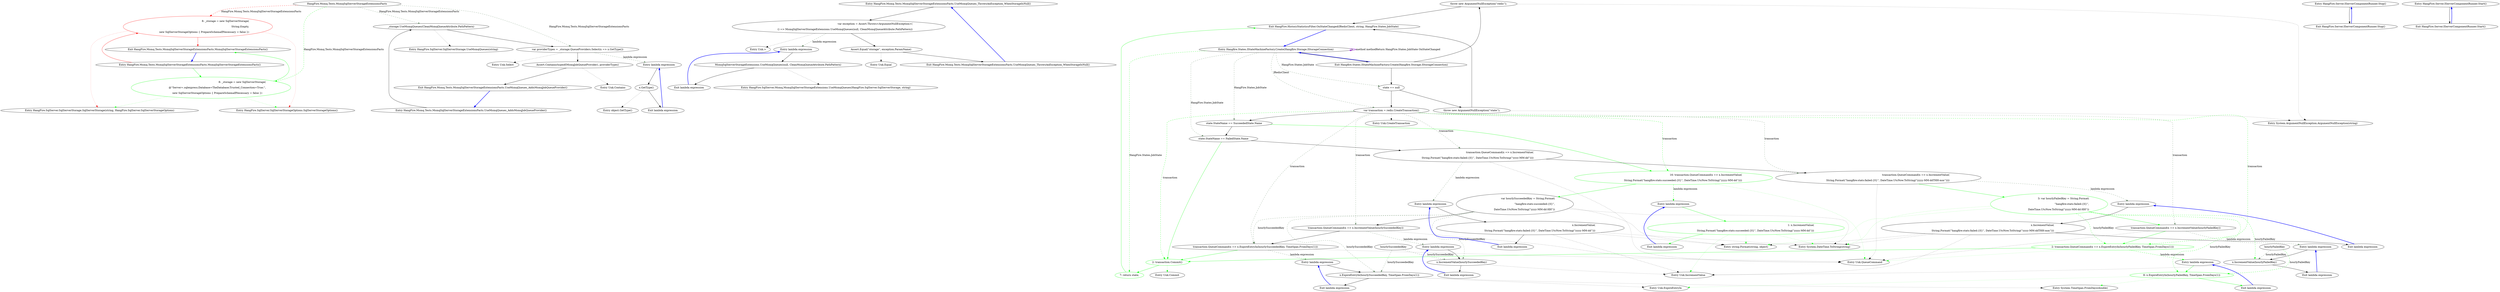 digraph  {
n27 [label="HangFire.Msmq.Tests.MsmqSqlServerStorageExtensionsFacts", span=""];
n0 [cluster="HangFire.Msmq.Tests.MsmqSqlServerStorageExtensionsFacts.MsmqSqlServerStorageExtensionsFacts()", label="Entry HangFire.Msmq.Tests.MsmqSqlServerStorageExtensionsFacts.MsmqSqlServerStorageExtensionsFacts()", span="13-13"];
n1 [cluster="HangFire.Msmq.Tests.MsmqSqlServerStorageExtensionsFacts.MsmqSqlServerStorageExtensionsFacts()", color=red, community=0, label="8: _storage = new SqlServerStorage(\r\n                String.Empty,\r\n                new SqlServerStorageOptions { PrepareSchemaIfNecessary = false })", span="15-17"];
n2 [cluster="HangFire.Msmq.Tests.MsmqSqlServerStorageExtensionsFacts.MsmqSqlServerStorageExtensionsFacts()", label="Exit HangFire.Msmq.Tests.MsmqSqlServerStorageExtensionsFacts.MsmqSqlServerStorageExtensionsFacts()", span="13-13"];
n3 [cluster="HangFire.SqlServer.SqlServerStorage.SqlServerStorage(string, HangFire.SqlServer.SqlServerStorageOptions)", label="Entry HangFire.SqlServer.SqlServerStorage.SqlServerStorage(string, HangFire.SqlServer.SqlServerStorageOptions)", span="37-37"];
n4 [cluster="HangFire.SqlServer.SqlServerStorageOptions.SqlServerStorageOptions()", label="Entry HangFire.SqlServer.SqlServerStorageOptions.SqlServerStorageOptions()", span="24-24"];
n5 [cluster="HangFire.Msmq.Tests.MsmqSqlServerStorageExtensionsFacts.UseMsmqQueues_ThrowsAnException_WhenStorageIsNull()", label="Entry HangFire.Msmq.Tests.MsmqSqlServerStorageExtensionsFacts.UseMsmqQueues_ThrowsAnException_WhenStorageIsNull()", span="21-21"];
n6 [cluster="HangFire.Msmq.Tests.MsmqSqlServerStorageExtensionsFacts.UseMsmqQueues_ThrowsAnException_WhenStorageIsNull()", label="var exception = Assert.Throws<ArgumentNullException>(\r\n                () => MsmqSqlServerStorageExtensions.UseMsmqQueues(null, CleanMsmqQueueAttribute.PathPattern))", span="23-24"];
n7 [cluster="HangFire.Msmq.Tests.MsmqSqlServerStorageExtensionsFacts.UseMsmqQueues_ThrowsAnException_WhenStorageIsNull()", label="Assert.Equal(''storage'', exception.ParamName)", span="26-26"];
n9 [cluster="Unk.>", label="Entry Unk.>", span=""];
n11 [cluster="lambda expression", label="Entry lambda expression", span="24-24"];
n8 [cluster="HangFire.Msmq.Tests.MsmqSqlServerStorageExtensionsFacts.UseMsmqQueues_ThrowsAnException_WhenStorageIsNull()", label="Exit HangFire.Msmq.Tests.MsmqSqlServerStorageExtensionsFacts.UseMsmqQueues_ThrowsAnException_WhenStorageIsNull()", span="21-21"];
n10 [cluster="Unk.Equal", label="Entry Unk.Equal", span=""];
n12 [cluster="lambda expression", label="MsmqSqlServerStorageExtensions.UseMsmqQueues(null, CleanMsmqQueueAttribute.PathPattern)", span="24-24"];
n13 [cluster="lambda expression", label="Exit lambda expression", span="24-24"];
n14 [cluster="HangFire.SqlServer.Msmq.MsmqSqlServerStorageExtensions.UseMsmqQueues(HangFire.SqlServer.SqlServerStorage, string)", label="Entry HangFire.SqlServer.Msmq.MsmqSqlServerStorageExtensions.UseMsmqQueues(HangFire.SqlServer.SqlServerStorage, string)", span="23-23"];
n15 [cluster="HangFire.Msmq.Tests.MsmqSqlServerStorageExtensionsFacts.UseMsmqQueues_AddsMsmqJobQueueProvider()", label="Entry HangFire.Msmq.Tests.MsmqSqlServerStorageExtensionsFacts.UseMsmqQueues_AddsMsmqJobQueueProvider()", span="30-30"];
n16 [cluster="HangFire.Msmq.Tests.MsmqSqlServerStorageExtensionsFacts.UseMsmqQueues_AddsMsmqJobQueueProvider()", label="_storage.UseMsmqQueues(CleanMsmqQueueAttribute.PathPattern)", span="32-32"];
n17 [cluster="HangFire.Msmq.Tests.MsmqSqlServerStorageExtensionsFacts.UseMsmqQueues_AddsMsmqJobQueueProvider()", label="var providerTypes = _storage.QueueProviders.Select(x => x.GetType())", span="34-34"];
n20 [cluster="HangFire.SqlServer.SqlServerStorage.UseMsmqQueues(string)", label="Entry HangFire.SqlServer.SqlServerStorage.UseMsmqQueues(string)", span="23-23"];
n18 [cluster="HangFire.Msmq.Tests.MsmqSqlServerStorageExtensionsFacts.UseMsmqQueues_AddsMsmqJobQueueProvider()", label="Assert.Contains(typeof(MsmqJobQueueProvider), providerTypes)", span="35-35"];
n21 [cluster="Unk.Select", label="Entry Unk.Select", span=""];
n23 [cluster="lambda expression", label="Entry lambda expression", span="34-34"];
n19 [cluster="HangFire.Msmq.Tests.MsmqSqlServerStorageExtensionsFacts.UseMsmqQueues_AddsMsmqJobQueueProvider()", label="Exit HangFire.Msmq.Tests.MsmqSqlServerStorageExtensionsFacts.UseMsmqQueues_AddsMsmqJobQueueProvider()", span="30-30"];
n22 [cluster="Unk.Contains", label="Entry Unk.Contains", span=""];
n24 [cluster="lambda expression", label="x.GetType()", span="34-34"];
n25 [cluster="lambda expression", label="Exit lambda expression", span="34-34"];
n26 [cluster="object.GetType()", label="Entry object.GetType()", span="0-0"];
d1 [cluster="HangFire.Msmq.Tests.MsmqSqlServerStorageExtensionsFacts.MsmqSqlServerStorageExtensionsFacts()", color=green, community=0, label="8: _storage = new SqlServerStorage(\r\n                @''Server=.\sqlexpress;Database=TheDatabase;Trusted_Connection=True;'',\r\n                new SqlServerStorageOptions { PrepareSchemaIfNecessary = false })", span="15-17"];
m0_20 [cluster="System.ArgumentNullException.ArgumentNullException(string)", file="SqlServerStorage.cs", label="Entry System.ArgumentNullException.ArgumentNullException(string)", span="0-0"];
m0_29 [cluster="Unk.IncrementValue", file="SqlServerStorage.cs", label="Entry Unk.IncrementValue", span=""];
m0_25 [cluster="Unk.Commit", file="SqlServerStorage.cs", label="Entry Unk.Commit", span=""];
m0_23 [cluster="System.DateTime.ToString(string)", file="SqlServerStorage.cs", label="Entry System.DateTime.ToString(string)", span="0-0"];
m0_24 [cluster="string.Format(string, object)", file="SqlServerStorage.cs", label="Entry string.Format(string, object)", span="0-0"];
m0_10 [cluster="HangFire.HistoryStatisticsFilter.OnStateChanged(IRedisClient, string, HangFire.States.JobState)", file="SqlServerStorage.cs", label="transaction.QueueCommand(x => x.ExpireEntryIn(hourlySucceededKey, TimeSpan.FromDays(1)))", span="24-24"];
m0_18 [cluster="HangFire.HistoryStatisticsFilter.OnStateChanged(IRedisClient, string, HangFire.States.JobState)", color=green, community=0, file="SqlServerStorage.cs", label="7: return state;", span="44-44"];
m0_0 [cluster="Hangfire.States.IStateMachineFactory.Create(Hangfire.Storage.IStorageConnection)", file="SqlServerStorage.cs", label="Entry Hangfire.States.IStateMachineFactory.Create(Hangfire.Storage.IStorageConnection)", span="22-22"];
m0_17 [cluster="HangFire.HistoryStatisticsFilter.OnStateChanged(IRedisClient, string, HangFire.States.JobState)", color=green, community=0, file="SqlServerStorage.cs", label="2: transaction.Commit()", span="41-41"];
m0_7 [cluster="HangFire.HistoryStatisticsFilter.OnStateChanged(IRedisClient, string, HangFire.States.JobState)", color=green, community=0, file="SqlServerStorage.cs", label="16: transaction.QueueCommand(x => x.IncrementValue(\r\n                        String.Format(''hangfire:stats:succeeded:{0}'', DateTime.UtcNow.ToString(''yyyy-MM-dd''))))", span="17-18"];
m0_5 [cluster="HangFire.HistoryStatisticsFilter.OnStateChanged(IRedisClient, string, HangFire.States.JobState)", file="SqlServerStorage.cs", label="var transaction = redis.CreateTransaction()", span="13-13"];
m0_6 [cluster="HangFire.HistoryStatisticsFilter.OnStateChanged(IRedisClient, string, HangFire.States.JobState)", file="SqlServerStorage.cs", label="state.StateName == SucceededState.Name", span="15-15"];
m0_8 [cluster="HangFire.HistoryStatisticsFilter.OnStateChanged(IRedisClient, string, HangFire.States.JobState)", file="SqlServerStorage.cs", label="var hourlySucceededKey = String.Format(\r\n                        ''hangfire:stats:succeeded:{0}'',\r\n                        DateTime.UtcNow.ToString(''yyyy-MM-dd-HH''))", span="20-22"];
m0_16 [cluster="HangFire.HistoryStatisticsFilter.OnStateChanged(IRedisClient, string, HangFire.States.JobState)", color=green, community=0, file="SqlServerStorage.cs", label="2: transaction.QueueCommand(x => x.ExpireEntryIn(hourlyFailedKey, TimeSpan.FromDays(1)))", span="38-38"];
m0_15 [cluster="HangFire.HistoryStatisticsFilter.OnStateChanged(IRedisClient, string, HangFire.States.JobState)", file="SqlServerStorage.cs", label="transaction.QueueCommand(x => x.IncrementValue(hourlyFailedKey))", span="37-37"];
m0_14 [cluster="HangFire.HistoryStatisticsFilter.OnStateChanged(IRedisClient, string, HangFire.States.JobState)", color=green, community=0, file="SqlServerStorage.cs", label="3: var hourlyFailedKey = String.Format(\r\n                        ''hangfire:stats:failed:{0}'',\r\n                        DateTime.UtcNow.ToString(''yyyy-MM-dd-HH''))", span="34-36"];
m0_11 [cluster="HangFire.HistoryStatisticsFilter.OnStateChanged(IRedisClient, string, HangFire.States.JobState)", file="SqlServerStorage.cs", label="state.StateName == FailedState.Name", span="26-26"];
m0_13 [cluster="HangFire.HistoryStatisticsFilter.OnStateChanged(IRedisClient, string, HangFire.States.JobState)", file="SqlServerStorage.cs", label="transaction.QueueCommand(x => x.IncrementValue(\r\n                        String.Format(''hangfire:stats:failed:{0}'', DateTime.UtcNow.ToString(''yyyy-MM-ddTHH-mm''))))", span="31-32"];
m0_1 [cluster="Hangfire.States.IStateMachineFactory.Create(Hangfire.Storage.IStorageConnection)", file="SqlServerStorage.cs", label="Exit Hangfire.States.IStateMachineFactory.Create(Hangfire.Storage.IStorageConnection)", span="22-22"];
m0_3 [cluster="HangFire.HistoryStatisticsFilter.OnStateChanged(IRedisClient, string, HangFire.States.JobState)", file="SqlServerStorage.cs", label="state == null", span="11-11"];
m0_2 [cluster="HangFire.HistoryStatisticsFilter.OnStateChanged(IRedisClient, string, HangFire.States.JobState)", file="SqlServerStorage.cs", label="throw new ArgumentNullException(''redis'');", span="10-10"];
m0_4 [cluster="HangFire.HistoryStatisticsFilter.OnStateChanged(IRedisClient, string, HangFire.States.JobState)", file="SqlServerStorage.cs", label="throw new ArgumentNullException(''state'');", span="11-11"];
m0_9 [cluster="HangFire.HistoryStatisticsFilter.OnStateChanged(IRedisClient, string, HangFire.States.JobState)", file="SqlServerStorage.cs", label="transaction.QueueCommand(x => x.IncrementValue(hourlySucceededKey))", span="23-23"];
m0_12 [cluster="HangFire.HistoryStatisticsFilter.OnStateChanged(IRedisClient, string, HangFire.States.JobState)", file="SqlServerStorage.cs", label="transaction.QueueCommand(x => x.IncrementValue(\r\n                        String.Format(''hangfire:stats:failed:{0}'', DateTime.UtcNow.ToString(''yyyy-MM-dd''))))", span="28-29"];
m0_19 [cluster="HangFire.HistoryStatisticsFilter.OnStateChanged(IRedisClient, string, HangFire.States.JobState)", file="SqlServerStorage.cs", label="Exit HangFire.HistoryStatisticsFilter.OnStateChanged(IRedisClient, string, HangFire.States.JobState)", span="8-8"];
m0_22 [cluster="Unk.QueueCommand", file="SqlServerStorage.cs", label="Entry Unk.QueueCommand", span=""];
m0_37 [cluster="Unk.ExpireEntryIn", file="SqlServerStorage.cs", label="Entry Unk.ExpireEntryIn", span=""];
m0_21 [cluster="Unk.CreateTransaction", file="SqlServerStorage.cs", label="Entry Unk.CreateTransaction", span=""];
m0_36 [cluster="System.TimeSpan.FromDays(double)", file="SqlServerStorage.cs", label="Entry System.TimeSpan.FromDays(double)", span="0-0"];
m0_38 [cluster="lambda expression", file="SqlServerStorage.cs", label="Entry lambda expression", span="28-29"];
m0_26 [cluster="lambda expression", file="SqlServerStorage.cs", label="Entry lambda expression", span="17-18"];
m0_47 [cluster="lambda expression", file="SqlServerStorage.cs", label="Entry lambda expression", span="38-38"];
m0_45 [cluster="lambda expression", file="SqlServerStorage.cs", label="x.IncrementValue(hourlyFailedKey)", span="37-37"];
m0_48 [cluster="lambda expression", color=green, community=0, file="SqlServerStorage.cs", label="8: x.ExpireEntryIn(hourlyFailedKey, TimeSpan.FromDays(1))", span="38-38"];
m0_49 [cluster="lambda expression", file="SqlServerStorage.cs", label="Exit lambda expression", span="38-38"];
m0_27 [cluster="lambda expression", color=green, community=0, file="SqlServerStorage.cs", label="1: x.IncrementValue(\r\n                        String.Format(''hangfire:stats:succeeded:{0}'', DateTime.UtcNow.ToString(''yyyy-MM-dd'')))", span="17-18"];
m0_28 [cluster="lambda expression", file="SqlServerStorage.cs", label="Exit lambda expression", span="17-18"];
m0_31 [cluster="lambda expression", file="SqlServerStorage.cs", label="x.IncrementValue(hourlySucceededKey)", span="23-23"];
m0_34 [cluster="lambda expression", file="SqlServerStorage.cs", label="x.ExpireEntryIn(hourlySucceededKey, TimeSpan.FromDays(1))", span="24-24"];
m0_44 [cluster="lambda expression", file="SqlServerStorage.cs", label="Entry lambda expression", span="37-37"];
m0_33 [cluster="lambda expression", file="SqlServerStorage.cs", label="Entry lambda expression", span="24-24"];
m0_41 [cluster="lambda expression", file="SqlServerStorage.cs", label="Entry lambda expression", span="31-32"];
m0_39 [cluster="lambda expression", file="SqlServerStorage.cs", label="x.IncrementValue(\r\n                        String.Format(''hangfire:stats:failed:{0}'', DateTime.UtcNow.ToString(''yyyy-MM-dd'')))", span="28-29"];
m0_42 [cluster="lambda expression", file="SqlServerStorage.cs", label="x.IncrementValue(\r\n                        String.Format(''hangfire:stats:failed:{0}'', DateTime.UtcNow.ToString(''yyyy-MM-ddTHH-mm'')))", span="31-32"];
m0_46 [cluster="lambda expression", file="SqlServerStorage.cs", label="Exit lambda expression", span="37-37"];
m0_30 [cluster="lambda expression", file="SqlServerStorage.cs", label="Entry lambda expression", span="23-23"];
m0_32 [cluster="lambda expression", file="SqlServerStorage.cs", label="Exit lambda expression", span="23-23"];
m0_35 [cluster="lambda expression", file="SqlServerStorage.cs", label="Exit lambda expression", span="24-24"];
m0_43 [cluster="lambda expression", file="SqlServerStorage.cs", label="Exit lambda expression", span="31-32"];
m0_40 [cluster="lambda expression", file="SqlServerStorage.cs", label="Exit lambda expression", span="28-29"];
m0_51 [file="SqlServerStorage.cs", label=hourlyFailedKey, span=""];
m0_50 [file="SqlServerStorage.cs", label=hourlySucceededKey, span=""];
m1_2 [cluster="HangFire.Server.IServerComponentRunner.Stop()", file="StorageFacts.cs", label="Entry HangFire.Server.IServerComponentRunner.Stop()", span="23-23"];
m1_3 [cluster="HangFire.Server.IServerComponentRunner.Stop()", file="StorageFacts.cs", label="Exit HangFire.Server.IServerComponentRunner.Stop()", span="23-23"];
m1_0 [cluster="HangFire.Server.IServerComponentRunner.Start()", file="StorageFacts.cs", label="Entry HangFire.Server.IServerComponentRunner.Start()", span="22-22"];
m1_1 [cluster="HangFire.Server.IServerComponentRunner.Start()", file="StorageFacts.cs", label="Exit HangFire.Server.IServerComponentRunner.Start()", span="22-22"];
n27 -> n1  [color=red, key=1, label="HangFire.Msmq.Tests.MsmqSqlServerStorageExtensionsFacts", style=dashed];
n27 -> n16  [color=darkseagreen4, key=1, label="HangFire.Msmq.Tests.MsmqSqlServerStorageExtensionsFacts", style=dashed];
n27 -> n17  [color=darkseagreen4, key=1, label="HangFire.Msmq.Tests.MsmqSqlServerStorageExtensionsFacts", style=dashed];
n27 -> d1  [color=green, key=1, label="HangFire.Msmq.Tests.MsmqSqlServerStorageExtensionsFacts", style=dashed];
n0 -> n1  [color=red, key=0, style=solid];
n0 -> d1  [color=green, key=0, style=solid];
n1 -> n2  [color=red, key=0, style=solid];
n1 -> n3  [color=red, key=2, style=dotted];
n1 -> n4  [color=red, key=2, style=dotted];
n2 -> n0  [color=blue, key=0, style=bold];
n5 -> n6  [key=0, style=solid];
n6 -> n7  [key=0, style=solid];
n6 -> n9  [key=2, style=dotted];
n6 -> n11  [color=darkseagreen4, key=1, label="lambda expression", style=dashed];
n7 -> n8  [key=0, style=solid];
n7 -> n10  [key=2, style=dotted];
n11 -> n12  [key=0, style=solid];
n8 -> n5  [color=blue, key=0, style=bold];
n12 -> n13  [key=0, style=solid];
n12 -> n14  [key=2, style=dotted];
n13 -> n11  [color=blue, key=0, style=bold];
n15 -> n16  [key=0, style=solid];
n16 -> n17  [key=0, style=solid];
n16 -> n20  [key=2, style=dotted];
n17 -> n18  [key=0, style=solid];
n17 -> n21  [key=2, style=dotted];
n17 -> n23  [color=darkseagreen4, key=1, label="lambda expression", style=dashed];
n18 -> n19  [key=0, style=solid];
n18 -> n22  [key=2, style=dotted];
n23 -> n24  [key=0, style=solid];
n19 -> n15  [color=blue, key=0, style=bold];
n24 -> n25  [key=0, style=solid];
n24 -> n26  [key=2, style=dotted];
n25 -> n23  [color=blue, key=0, style=bold];
d1 -> n2  [color=green, key=0, style=solid];
d1 -> n3  [color=green, key=2, style=dotted];
d1 -> n4  [color=green, key=2, style=dotted];
m0_10 -> m0_17  [color=green, key=0, style=solid];
m0_10 -> m0_22  [key=2, style=dotted];
m0_10 -> m0_33  [color=darkseagreen4, key=1, label="lambda expression", style=dashed];
m0_18 -> m0_19  [color=green, key=0, style=solid];
m0_0 -> m0_18  [color=green, key=1, label="HangFire.States.JobState", style=dashed];
m0_0 -> m0_0  [color=darkorchid, key=3, label="method methodReturn HangFire.States.JobState OnStateChanged", style=bold];
m0_0 -> m0_1  [key=0, style=solid];
m0_0 -> m0_3  [color=darkseagreen4, key=1, label="HangFire.States.JobState", style=dashed];
m0_0 -> m0_5  [color=darkseagreen4, key=1, label=IRedisClient, style=dashed];
m0_0 -> m0_6  [color=darkseagreen4, key=1, label="HangFire.States.JobState", style=dashed];
m0_0 -> m0_11  [color=darkseagreen4, key=1, label="HangFire.States.JobState", style=dashed];
m0_17 -> m0_18  [color=green, key=0, style=solid];
m0_17 -> m0_25  [color=green, key=2, style=dotted];
m0_7 -> m0_8  [color=green, key=0, style=solid];
m0_7 -> m0_22  [color=green, key=2, style=dotted];
m0_7 -> m0_26  [color=green, key=1, label="lambda expression", style=dashed];
m0_5 -> m0_7  [color=green, key=1, label=transaction, style=dashed];
m0_5 -> m0_16  [color=green, key=1, label=transaction, style=dashed];
m0_5 -> m0_17  [color=green, key=1, label=transaction, style=dashed];
m0_5 -> m0_6  [key=0, style=solid];
m0_5 -> m0_21  [key=2, style=dotted];
m0_5 -> m0_9  [color=darkseagreen4, key=1, label=transaction, style=dashed];
m0_5 -> m0_10  [color=darkseagreen4, key=1, label=transaction, style=dashed];
m0_5 -> m0_12  [color=darkseagreen4, key=1, label=transaction, style=dashed];
m0_5 -> m0_13  [color=darkseagreen4, key=1, label=transaction, style=dashed];
m0_5 -> m0_15  [color=darkseagreen4, key=1, label=transaction, style=dashed];
m0_6 -> m0_7  [color=green, key=0, style=solid];
m0_6 -> m0_11  [key=0, style=solid];
m0_8 -> m0_9  [key=0, style=solid];
m0_8 -> m0_23  [key=2, style=dotted];
m0_8 -> m0_24  [key=2, style=dotted];
m0_8 -> m0_31  [color=darkseagreen4, key=1, label=hourlySucceededKey, style=dashed];
m0_8 -> m0_10  [color=darkseagreen4, key=1, label=hourlySucceededKey, style=dashed];
m0_8 -> m0_34  [color=darkseagreen4, key=1, label=hourlySucceededKey, style=dashed];
m0_16 -> m0_17  [color=green, key=0, style=solid];
m0_16 -> m0_22  [color=green, key=2, style=dotted];
m0_16 -> m0_47  [color=green, key=1, label="lambda expression", style=dashed];
m0_15 -> m0_16  [color=green, key=0, style=solid];
m0_15 -> m0_22  [key=2, style=dotted];
m0_15 -> m0_44  [color=darkseagreen4, key=1, label="lambda expression", style=dashed];
m0_14 -> m0_16  [color=green, key=1, label=hourlyFailedKey, style=dashed];
m0_14 -> m0_15  [color=green, key=0, style=solid];
m0_14 -> m0_23  [color=green, key=2, style=dotted];
m0_14 -> m0_24  [color=green, key=2, style=dotted];
m0_14 -> m0_45  [color=green, key=1, label=hourlyFailedKey, style=dashed];
m0_14 -> m0_48  [color=green, key=1, label=hourlyFailedKey, style=dashed];
m0_11 -> m0_17  [color=green, key=0, style=solid];
m0_11 -> m0_12  [key=0, style=solid];
m0_13 -> m0_14  [color=green, key=0, style=solid];
m0_13 -> m0_22  [key=2, style=dotted];
m0_13 -> m0_41  [color=darkseagreen4, key=1, label="lambda expression", style=dashed];
m0_1 -> m0_2  [key=0, style=solid];
m0_1 -> m0_3  [key=0, style=solid];
m0_1 -> m0_0  [color=blue, key=0, style=bold];
m0_3 -> m0_5  [key=0, style=solid];
m0_3 -> m0_4  [key=0, style=solid];
m0_2 -> m0_19  [key=0, style=solid];
m0_2 -> m0_20  [key=2, style=dotted];
m0_4 -> m0_19  [key=0, style=solid];
m0_4 -> m0_20  [key=2, style=dotted];
m0_9 -> m0_22  [key=2, style=dotted];
m0_9 -> m0_10  [key=0, style=solid];
m0_9 -> m0_30  [color=darkseagreen4, key=1, label="lambda expression", style=dashed];
m0_12 -> m0_22  [key=2, style=dotted];
m0_12 -> m0_13  [key=0, style=solid];
m0_12 -> m0_38  [color=darkseagreen4, key=1, label="lambda expression", style=dashed];
m0_19 -> m0_0  [color=blue, key=0, style=bold];
m0_38 -> m0_39  [key=0, style=solid];
m0_26 -> m0_27  [color=green, key=0, style=solid];
m0_47 -> m0_48  [color=green, key=0, style=solid];
m0_45 -> m0_46  [key=0, style=solid];
m0_45 -> m0_29  [key=2, style=dotted];
m0_48 -> m0_49  [color=green, key=0, style=solid];
m0_48 -> m0_36  [color=green, key=2, style=dotted];
m0_48 -> m0_37  [color=green, key=2, style=dotted];
m0_49 -> m0_47  [color=blue, key=0, style=bold];
m0_27 -> m0_28  [color=green, key=0, style=solid];
m0_27 -> m0_23  [color=green, key=2, style=dotted];
m0_27 -> m0_24  [color=green, key=2, style=dotted];
m0_27 -> m0_29  [color=green, key=2, style=dotted];
m0_28 -> m0_26  [color=blue, key=0, style=bold];
m0_31 -> m0_29  [key=2, style=dotted];
m0_31 -> m0_32  [key=0, style=solid];
m0_34 -> m0_36  [key=2, style=dotted];
m0_34 -> m0_37  [key=2, style=dotted];
m0_34 -> m0_35  [key=0, style=solid];
m0_44 -> m0_45  [key=0, style=solid];
m0_33 -> m0_34  [key=0, style=solid];
m0_41 -> m0_42  [key=0, style=solid];
m0_39 -> m0_23  [key=2, style=dotted];
m0_39 -> m0_24  [key=2, style=dotted];
m0_39 -> m0_29  [key=2, style=dotted];
m0_39 -> m0_40  [key=0, style=solid];
m0_42 -> m0_23  [key=2, style=dotted];
m0_42 -> m0_24  [key=2, style=dotted];
m0_42 -> m0_29  [key=2, style=dotted];
m0_42 -> m0_43  [key=0, style=solid];
m0_46 -> m0_44  [color=blue, key=0, style=bold];
m0_30 -> m0_31  [key=0, style=solid];
m0_32 -> m0_30  [color=blue, key=0, style=bold];
m0_35 -> m0_33  [color=blue, key=0, style=bold];
m0_43 -> m0_41  [color=blue, key=0, style=bold];
m0_40 -> m0_38  [color=blue, key=0, style=bold];
m0_51 -> m0_48  [color=green, key=1, label=hourlyFailedKey, style=dashed];
m0_51 -> m0_45  [color=darkseagreen4, key=1, label=hourlyFailedKey, style=dashed];
m0_50 -> m0_31  [color=darkseagreen4, key=1, label=hourlySucceededKey, style=dashed];
m0_50 -> m0_34  [color=darkseagreen4, key=1, label=hourlySucceededKey, style=dashed];
m1_2 -> m1_3  [key=0, style=solid];
m1_3 -> m1_2  [color=blue, key=0, style=bold];
m1_0 -> m1_1  [key=0, style=solid];
m1_1 -> m1_0  [color=blue, key=0, style=bold];
}
